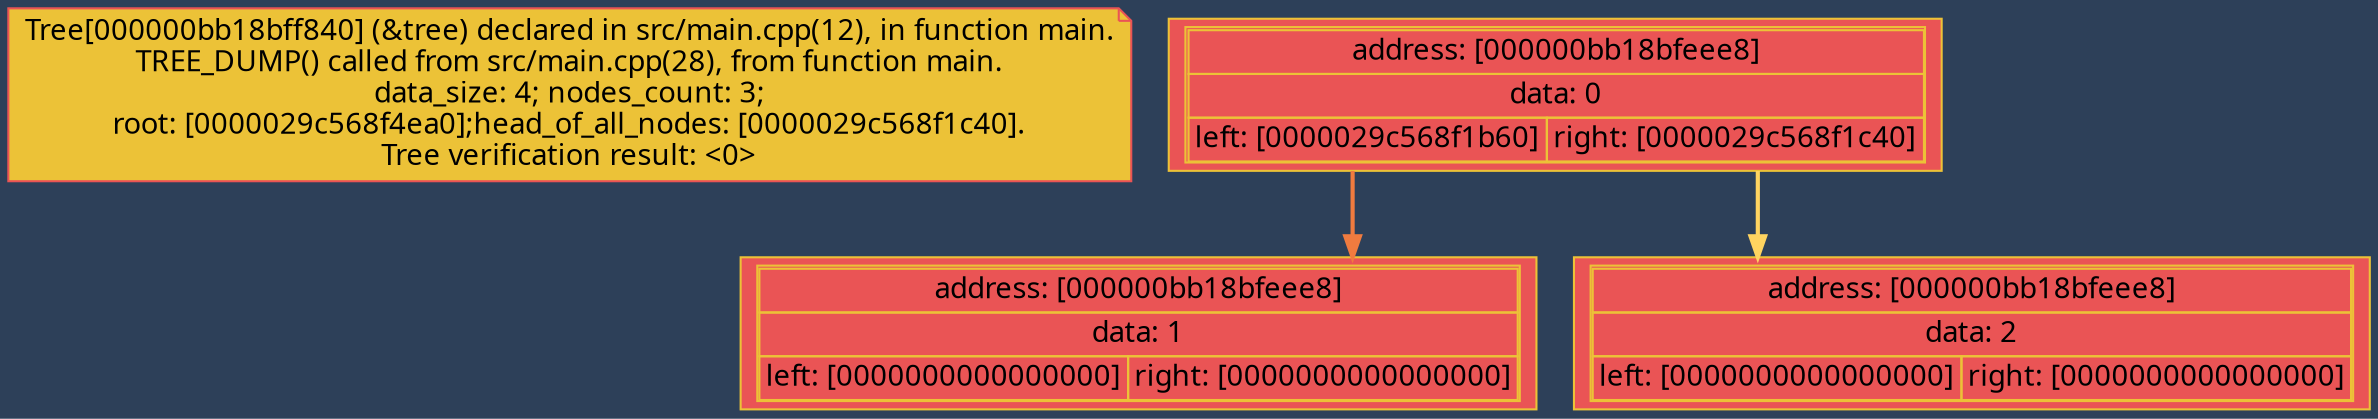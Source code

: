 digraph{
splines=ortho;
bgcolor="#2D4059";


NODE_TEXT[shape=note, fontname="verdana",
style=bold, style=filled,
color="#EA5455", fillcolor="#ECC237",
label = "Tree[000000bb18bff840] (&tree) declared in src/main.cpp(12), in function main.\nTREE_DUMP() called from src/main.cpp(28), from function main.\ndata_size: 4; nodes_count: 3;\nroot: [0000029c568f4ea0];head_of_all_nodes: [0000029c568f1c40].\nTree verification result: <0>
"]


NODE_0[shape="record", fontname="verdana",
style=bold, style=filled,
color="#ECC237", fillcolor="#EA5455",
label = <<table cellspacing="0">
<tr><td colspan="2">address: [000000bb18bfeee8]</td></tr>
<tr><td colspan="2">data: 2</td></tr>
<tr><td>left: [0000000000000000]</td><td>right: [0000000000000000]</td></tr></table>>];

NODE_1[shape="record", fontname="verdana",
style=bold, style=filled,
color="#ECC237", fillcolor="#EA5455",
label = <<table cellspacing="0">
<tr><td colspan="2">address: [000000bb18bfeee8]</td></tr>
<tr><td colspan="2">data: 1</td></tr>
<tr><td>left: [0000000000000000]</td><td>right: [0000000000000000]</td></tr></table>>];

NODE_2[shape="record", fontname="verdana",
style=bold, style=filled,
color="#ECC237", fillcolor="#EA5455",
label = <<table cellspacing="0">
<tr><td colspan="2">address: [000000bb18bfeee8]</td></tr>
<tr><td colspan="2">data: 0</td></tr>
<tr><td>left: [0000029c568f1b60]</td><td>right: [0000029c568f1c40]</td></tr></table>>];

NODE_2->NODE_1[color="#F07B3F", penwidth=2];
NODE_2->NODE_0[color="#FFD460", penwidth=2];
NODE_1->NODE_0[style=invis];
{rank=same NODE_1 NODE_0}

}
